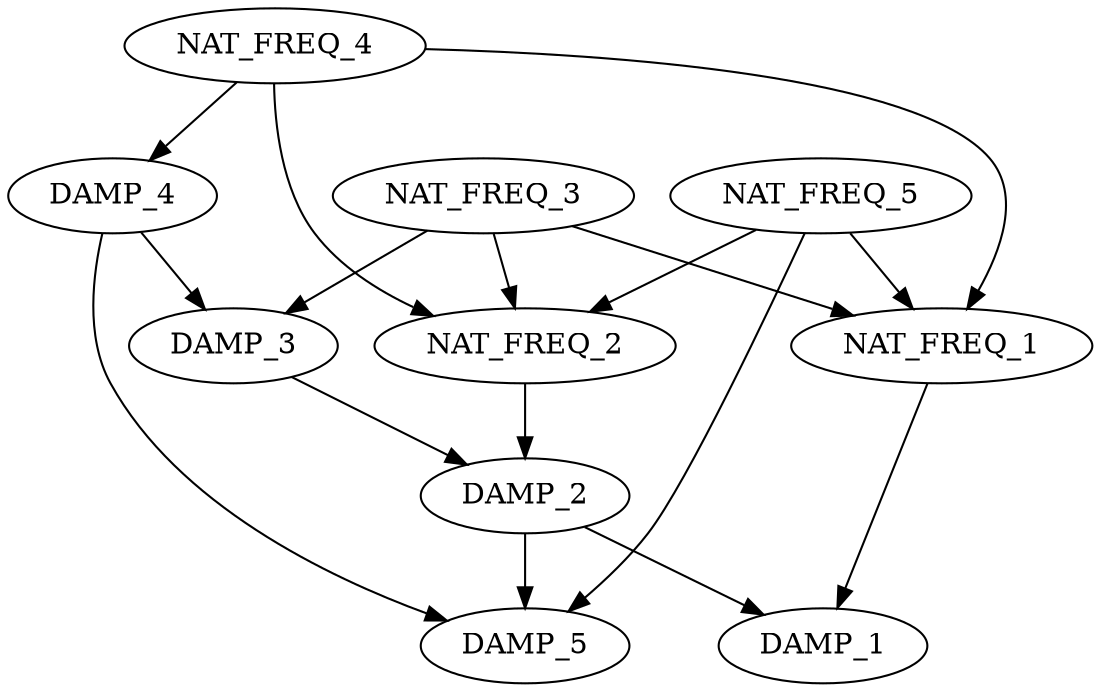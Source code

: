 strict digraph "" {
	NAT_FREQ_1 -> DAMP_1;
	NAT_FREQ_2 -> DAMP_2;
	NAT_FREQ_3 -> NAT_FREQ_1;
	NAT_FREQ_3 -> NAT_FREQ_2;
	NAT_FREQ_3 -> DAMP_3;
	NAT_FREQ_4 -> NAT_FREQ_1;
	NAT_FREQ_4 -> NAT_FREQ_2;
	NAT_FREQ_4 -> DAMP_4;
	NAT_FREQ_5 -> NAT_FREQ_1;
	NAT_FREQ_5 -> NAT_FREQ_2;
	NAT_FREQ_5 -> DAMP_5;
	DAMP_2 -> DAMP_1;
	DAMP_2 -> DAMP_5;
	DAMP_3 -> DAMP_2;
	DAMP_4 -> DAMP_3;
	DAMP_4 -> DAMP_5;
}
